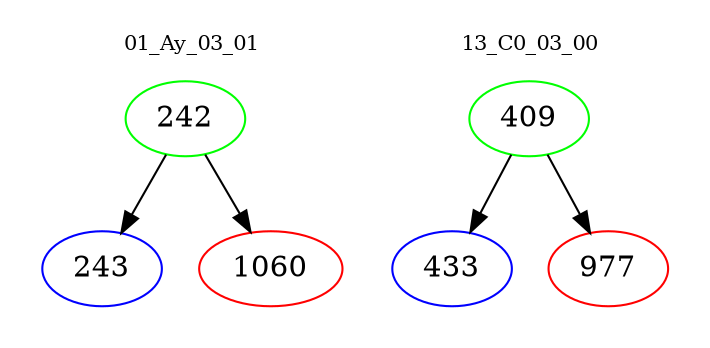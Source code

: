 digraph{
subgraph cluster_0 {
color = white
label = "01_Ay_03_01";
fontsize=10;
T0_242 [label="242", color="green"]
T0_242 -> T0_243 [color="black"]
T0_243 [label="243", color="blue"]
T0_242 -> T0_1060 [color="black"]
T0_1060 [label="1060", color="red"]
}
subgraph cluster_1 {
color = white
label = "13_C0_03_00";
fontsize=10;
T1_409 [label="409", color="green"]
T1_409 -> T1_433 [color="black"]
T1_433 [label="433", color="blue"]
T1_409 -> T1_977 [color="black"]
T1_977 [label="977", color="red"]
}
}
